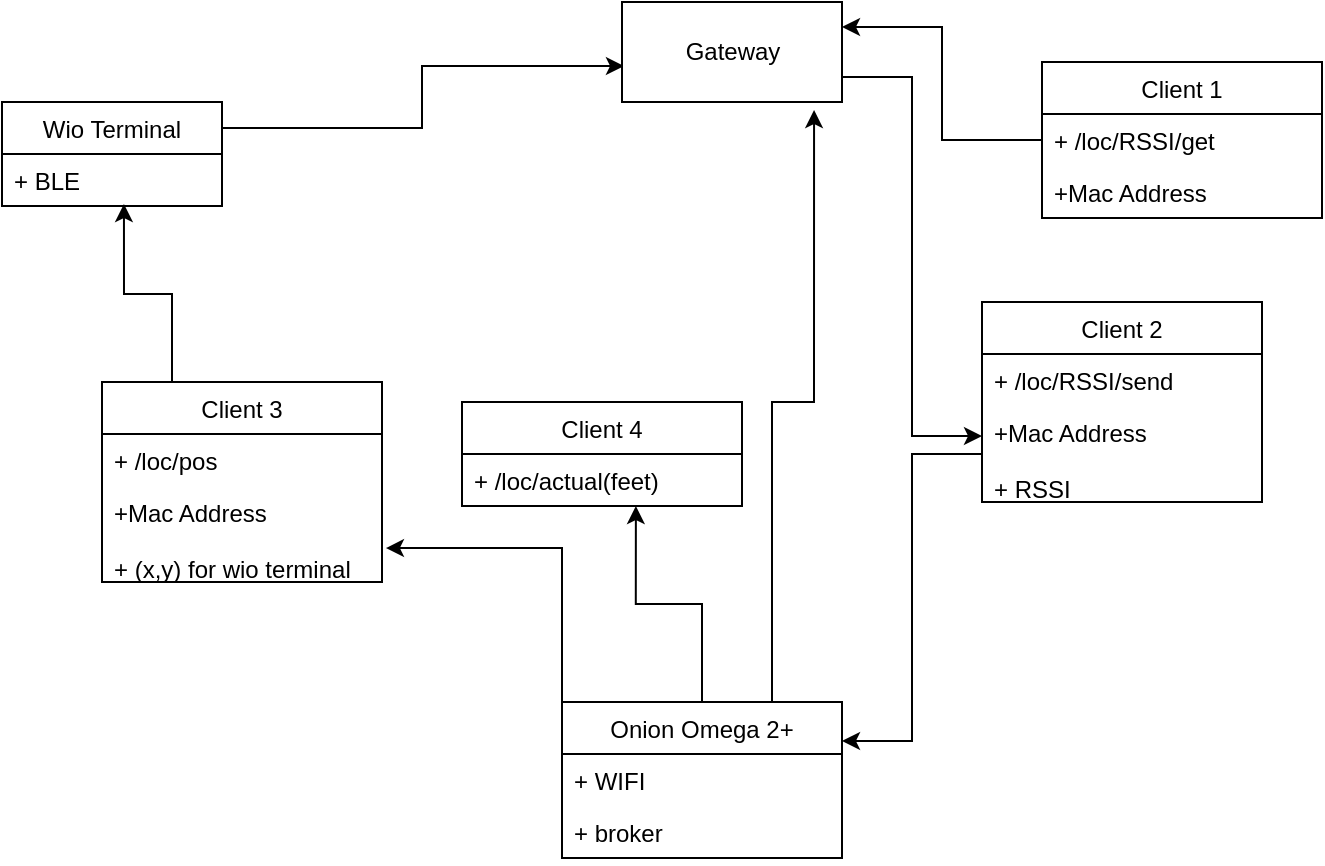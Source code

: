 <mxfile version="17.2.1" type="github"><diagram id="R2lEEEUBdFMjLlhIrx00" name="Page-1"><mxGraphModel dx="1186" dy="521" grid="1" gridSize="10" guides="1" tooltips="1" connect="1" arrows="1" fold="1" page="1" pageScale="1" pageWidth="850" pageHeight="1100" math="0" shadow="0" extFonts="Permanent Marker^https://fonts.googleapis.com/css?family=Permanent+Marker"><root><mxCell id="0"/><mxCell id="1" parent="0"/><mxCell id="bjYeG8qZpr5Ssxr_zlGX-5" value="Client 1" style="swimlane;fontStyle=0;childLayout=stackLayout;horizontal=1;startSize=26;fillColor=none;horizontalStack=0;resizeParent=1;resizeParentMax=0;resizeLast=0;collapsible=1;marginBottom=0;" parent="1" vertex="1"><mxGeometry x="590" y="60" width="140" height="78" as="geometry"/></mxCell><mxCell id="bjYeG8qZpr5Ssxr_zlGX-6" value="+ /loc/RSSI/get" style="text;strokeColor=none;fillColor=none;align=left;verticalAlign=top;spacingLeft=4;spacingRight=4;overflow=hidden;rotatable=0;points=[[0,0.5],[1,0.5]];portConstraint=eastwest;" parent="bjYeG8qZpr5Ssxr_zlGX-5" vertex="1"><mxGeometry y="26" width="140" height="26" as="geometry"/></mxCell><mxCell id="bjYeG8qZpr5Ssxr_zlGX-7" value="+Mac Address" style="text;strokeColor=none;fillColor=none;align=left;verticalAlign=top;spacingLeft=4;spacingRight=4;overflow=hidden;rotatable=0;points=[[0,0.5],[1,0.5]];portConstraint=eastwest;" parent="bjYeG8qZpr5Ssxr_zlGX-5" vertex="1"><mxGeometry y="52" width="140" height="26" as="geometry"/></mxCell><mxCell id="bjYeG8qZpr5Ssxr_zlGX-8" value="Client 2" style="swimlane;fontStyle=0;childLayout=stackLayout;horizontal=1;startSize=26;fillColor=none;horizontalStack=0;resizeParent=1;resizeParentMax=0;resizeLast=0;collapsible=1;marginBottom=0;" parent="1" vertex="1"><mxGeometry x="560" y="180" width="140" height="100" as="geometry"><mxRectangle x="450" y="320" width="70" height="26" as="alternateBounds"/></mxGeometry></mxCell><mxCell id="bjYeG8qZpr5Ssxr_zlGX-9" value="+ /loc/RSSI/send" style="text;strokeColor=none;fillColor=none;align=left;verticalAlign=top;spacingLeft=4;spacingRight=4;overflow=hidden;rotatable=0;points=[[0,0.5],[1,0.5]];portConstraint=eastwest;" parent="bjYeG8qZpr5Ssxr_zlGX-8" vertex="1"><mxGeometry y="26" width="140" height="26" as="geometry"/></mxCell><mxCell id="bjYeG8qZpr5Ssxr_zlGX-10" value="+Mac Address&#10;&#10;+ RSSI" style="text;strokeColor=none;fillColor=none;align=left;verticalAlign=top;spacingLeft=4;spacingRight=4;overflow=hidden;rotatable=0;points=[[0,0.5],[1,0.5]];portConstraint=eastwest;" parent="bjYeG8qZpr5Ssxr_zlGX-8" vertex="1"><mxGeometry y="52" width="140" height="48" as="geometry"/></mxCell><mxCell id="bjYeG8qZpr5Ssxr_zlGX-15" style="edgeStyle=orthogonalEdgeStyle;rounded=0;orthogonalLoop=1;jettySize=auto;html=1;entryX=0;entryY=0.313;entryDx=0;entryDy=0;entryPerimeter=0;exitX=1;exitY=0.75;exitDx=0;exitDy=0;" parent="1" source="scYZw9S0GKbW-UCgkWnW-6" target="bjYeG8qZpr5Ssxr_zlGX-10" edge="1"><mxGeometry relative="1" as="geometry"><mxPoint x="510" y="99" as="sourcePoint"/></mxGeometry></mxCell><mxCell id="b2WKPJ6iu833aEgz57b8-2" style="edgeStyle=orthogonalEdgeStyle;rounded=0;orthogonalLoop=1;jettySize=auto;html=1;exitX=0.25;exitY=0;exitDx=0;exitDy=0;entryX=0.469;entryY=0.962;entryDx=0;entryDy=0;entryPerimeter=0;" parent="1" source="bjYeG8qZpr5Ssxr_zlGX-16" target="bjYeG8qZpr5Ssxr_zlGX-24" edge="1"><mxGeometry relative="1" as="geometry"/></mxCell><mxCell id="bjYeG8qZpr5Ssxr_zlGX-16" value="Client 3" style="swimlane;fontStyle=0;childLayout=stackLayout;horizontal=1;startSize=26;fillColor=none;horizontalStack=0;resizeParent=1;resizeParentMax=0;resizeLast=0;collapsible=1;marginBottom=0;" parent="1" vertex="1"><mxGeometry x="120" y="220" width="140" height="100" as="geometry"><mxRectangle x="450" y="320" width="70" height="26" as="alternateBounds"/></mxGeometry></mxCell><mxCell id="bjYeG8qZpr5Ssxr_zlGX-17" value="+ /loc/pos" style="text;strokeColor=none;fillColor=none;align=left;verticalAlign=top;spacingLeft=4;spacingRight=4;overflow=hidden;rotatable=0;points=[[0,0.5],[1,0.5]];portConstraint=eastwest;" parent="bjYeG8qZpr5Ssxr_zlGX-16" vertex="1"><mxGeometry y="26" width="140" height="26" as="geometry"/></mxCell><mxCell id="bjYeG8qZpr5Ssxr_zlGX-18" value="+Mac Address&#10;&#10;+ (x,y) for wio terminal" style="text;strokeColor=none;fillColor=none;align=left;verticalAlign=top;spacingLeft=4;spacingRight=4;overflow=hidden;rotatable=0;points=[[0,0.5],[1,0.5]];portConstraint=eastwest;" parent="bjYeG8qZpr5Ssxr_zlGX-16" vertex="1"><mxGeometry y="52" width="140" height="48" as="geometry"/></mxCell><mxCell id="b2WKPJ6iu833aEgz57b8-1" style="edgeStyle=orthogonalEdgeStyle;rounded=0;orthogonalLoop=1;jettySize=auto;html=1;exitX=1;exitY=0.25;exitDx=0;exitDy=0;entryX=0.009;entryY=0.64;entryDx=0;entryDy=0;entryPerimeter=0;" parent="1" source="bjYeG8qZpr5Ssxr_zlGX-23" target="scYZw9S0GKbW-UCgkWnW-6" edge="1"><mxGeometry relative="1" as="geometry"><mxPoint x="370" y="73" as="targetPoint"/></mxGeometry></mxCell><mxCell id="bjYeG8qZpr5Ssxr_zlGX-23" value="Wio Terminal" style="swimlane;fontStyle=0;childLayout=stackLayout;horizontal=1;startSize=26;fillColor=none;horizontalStack=0;resizeParent=1;resizeParentMax=0;resizeLast=0;collapsible=1;marginBottom=0;" parent="1" vertex="1"><mxGeometry x="70" y="80" width="110" height="52" as="geometry"/></mxCell><mxCell id="bjYeG8qZpr5Ssxr_zlGX-26" value="Client 4" style="swimlane;fontStyle=0;childLayout=stackLayout;horizontal=1;startSize=26;fillColor=none;horizontalStack=0;resizeParent=1;resizeParentMax=0;resizeLast=0;collapsible=1;marginBottom=0;" parent="1" vertex="1"><mxGeometry x="300" y="230" width="140" height="52" as="geometry"/></mxCell><mxCell id="bjYeG8qZpr5Ssxr_zlGX-27" value="+ /loc/actual(feet)" style="text;strokeColor=none;fillColor=none;align=left;verticalAlign=top;spacingLeft=4;spacingRight=4;overflow=hidden;rotatable=0;points=[[0,0.5],[1,0.5]];portConstraint=eastwest;" parent="bjYeG8qZpr5Ssxr_zlGX-26" vertex="1"><mxGeometry y="26" width="140" height="26" as="geometry"/></mxCell><mxCell id="b2WKPJ6iu833aEgz57b8-3" style="edgeStyle=orthogonalEdgeStyle;rounded=0;orthogonalLoop=1;jettySize=auto;html=1;entryX=1.014;entryY=0.646;entryDx=0;entryDy=0;entryPerimeter=0;" parent="1" source="scYZw9S0GKbW-UCgkWnW-3" target="bjYeG8qZpr5Ssxr_zlGX-18" edge="1"><mxGeometry relative="1" as="geometry"><mxPoint x="370" y="405" as="sourcePoint"/><Array as="points"><mxPoint x="350" y="303"/></Array></mxGeometry></mxCell><mxCell id="b2WKPJ6iu833aEgz57b8-5" style="edgeStyle=orthogonalEdgeStyle;rounded=0;orthogonalLoop=1;jettySize=auto;html=1;exitX=0.5;exitY=0;exitDx=0;exitDy=0;entryX=0.621;entryY=1;entryDx=0;entryDy=0;entryPerimeter=0;" parent="1" source="scYZw9S0GKbW-UCgkWnW-3" target="bjYeG8qZpr5Ssxr_zlGX-27" edge="1"><mxGeometry relative="1" as="geometry"><mxPoint x="425" y="380" as="sourcePoint"/></mxGeometry></mxCell><mxCell id="scYZw9S0GKbW-UCgkWnW-2" style="edgeStyle=orthogonalEdgeStyle;rounded=0;orthogonalLoop=1;jettySize=auto;html=1;exitX=0.75;exitY=0;exitDx=0;exitDy=0;entryX=0.873;entryY=1.08;entryDx=0;entryDy=0;entryPerimeter=0;" edge="1" parent="1" source="scYZw9S0GKbW-UCgkWnW-3" target="scYZw9S0GKbW-UCgkWnW-6"><mxGeometry relative="1" as="geometry"><mxPoint x="452.5" y="380" as="sourcePoint"/><mxPoint x="496.98" y="111.012" as="targetPoint"/></mxGeometry></mxCell><mxCell id="bjYeG8qZpr5Ssxr_zlGX-24" value="+ BLE" style="text;strokeColor=none;fillColor=none;align=left;verticalAlign=top;spacingLeft=4;spacingRight=4;overflow=hidden;rotatable=0;points=[[0,0.5],[1,0.5]];portConstraint=eastwest;" parent="1" vertex="1"><mxGeometry x="70" y="106" width="130" height="26" as="geometry"/></mxCell><mxCell id="b2WKPJ6iu833aEgz57b8-7" style="edgeStyle=orthogonalEdgeStyle;rounded=0;orthogonalLoop=1;jettySize=auto;html=1;exitX=0;exitY=0.5;exitDx=0;exitDy=0;entryX=1;entryY=0.25;entryDx=0;entryDy=0;" parent="1" source="bjYeG8qZpr5Ssxr_zlGX-10" target="scYZw9S0GKbW-UCgkWnW-3" edge="1"><mxGeometry relative="1" as="geometry"><mxPoint x="480" y="405" as="targetPoint"/></mxGeometry></mxCell><mxCell id="ik8l7hGhzFez9_Dhl9tB-1" style="edgeStyle=orthogonalEdgeStyle;rounded=0;orthogonalLoop=1;jettySize=auto;html=1;exitX=0;exitY=0.5;exitDx=0;exitDy=0;entryX=1;entryY=0.25;entryDx=0;entryDy=0;" parent="1" source="bjYeG8qZpr5Ssxr_zlGX-6" target="scYZw9S0GKbW-UCgkWnW-6" edge="1"><mxGeometry relative="1" as="geometry"><mxPoint x="509.02" y="47.962" as="targetPoint"/></mxGeometry></mxCell><mxCell id="scYZw9S0GKbW-UCgkWnW-3" value="Onion Omega 2+" style="swimlane;fontStyle=0;childLayout=stackLayout;horizontal=1;startSize=26;fillColor=none;horizontalStack=0;resizeParent=1;resizeParentMax=0;resizeLast=0;collapsible=1;marginBottom=0;" vertex="1" parent="1"><mxGeometry x="350" y="380" width="140" height="78" as="geometry"/></mxCell><mxCell id="scYZw9S0GKbW-UCgkWnW-4" value="+ WIFI" style="text;strokeColor=none;fillColor=none;align=left;verticalAlign=top;spacingLeft=4;spacingRight=4;overflow=hidden;rotatable=0;points=[[0,0.5],[1,0.5]];portConstraint=eastwest;" vertex="1" parent="scYZw9S0GKbW-UCgkWnW-3"><mxGeometry y="26" width="140" height="26" as="geometry"/></mxCell><mxCell id="scYZw9S0GKbW-UCgkWnW-5" value="+ broker" style="text;strokeColor=none;fillColor=none;align=left;verticalAlign=top;spacingLeft=4;spacingRight=4;overflow=hidden;rotatable=0;points=[[0,0.5],[1,0.5]];portConstraint=eastwest;" vertex="1" parent="scYZw9S0GKbW-UCgkWnW-3"><mxGeometry y="52" width="140" height="26" as="geometry"/></mxCell><mxCell id="scYZw9S0GKbW-UCgkWnW-6" value="Gateway" style="html=1;" vertex="1" parent="1"><mxGeometry x="380" y="30" width="110" height="50" as="geometry"/></mxCell></root></mxGraphModel></diagram></mxfile>